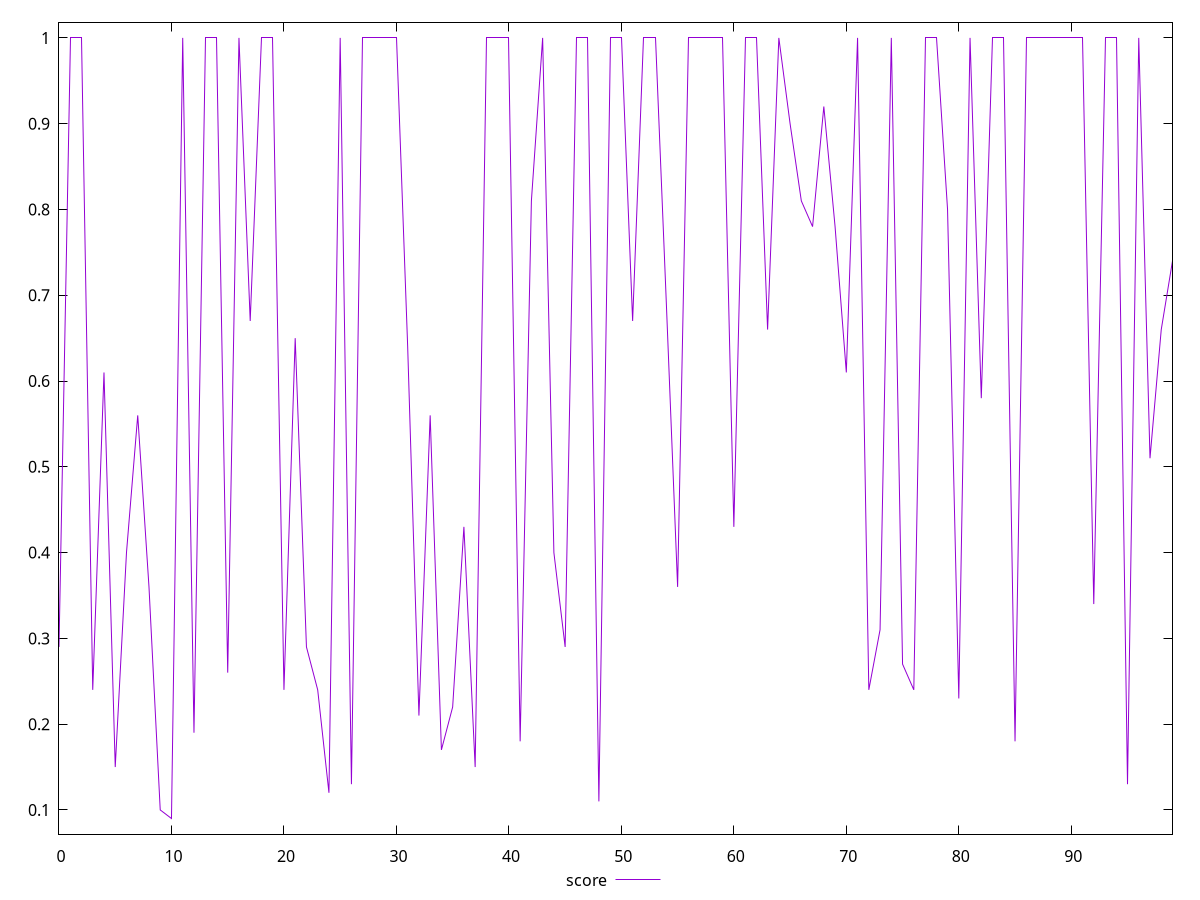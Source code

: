 reset

$score <<EOF
0 0.29
1 1
2 1
3 0.24
4 0.61
5 0.15
6 0.4
7 0.56
8 0.36
9 0.1
10 0.09
11 1
12 0.19
13 1
14 1
15 0.26
16 1
17 0.67
18 1
19 1
20 0.24
21 0.65
22 0.29
23 0.24
24 0.12
25 1
26 0.13
27 1
28 1
29 1
30 1
31 0.64
32 0.21
33 0.56
34 0.17
35 0.22
36 0.43
37 0.15
38 1
39 1
40 1
41 0.18
42 0.81
43 1
44 0.4
45 0.29
46 1
47 1
48 0.11
49 1
50 1
51 0.67
52 1
53 1
54 0.69
55 0.36
56 1
57 1
58 1
59 1
60 0.43
61 1
62 1
63 0.66
64 1
65 0.9
66 0.81
67 0.78
68 0.92
69 0.78
70 0.61
71 1
72 0.24
73 0.31
74 1
75 0.27
76 0.24
77 1
78 1
79 0.8
80 0.23
81 1
82 0.58
83 1
84 1
85 0.18
86 1
87 1
88 1
89 1
90 1
91 1
92 0.34
93 1
94 1
95 0.13
96 1
97 0.51
98 0.66
99 0.74
EOF

set key outside below
set xrange [0:99]
set yrange [0.0718:1.0182]
set trange [0.0718:1.0182]
set terminal svg size 640, 500 enhanced background rgb 'white'
set output "reports/report_00028_2021-02-24T12-49-42.674Z/total-blocking-time/samples/agenda/score/values.svg"

plot $score title "score" with line

reset
